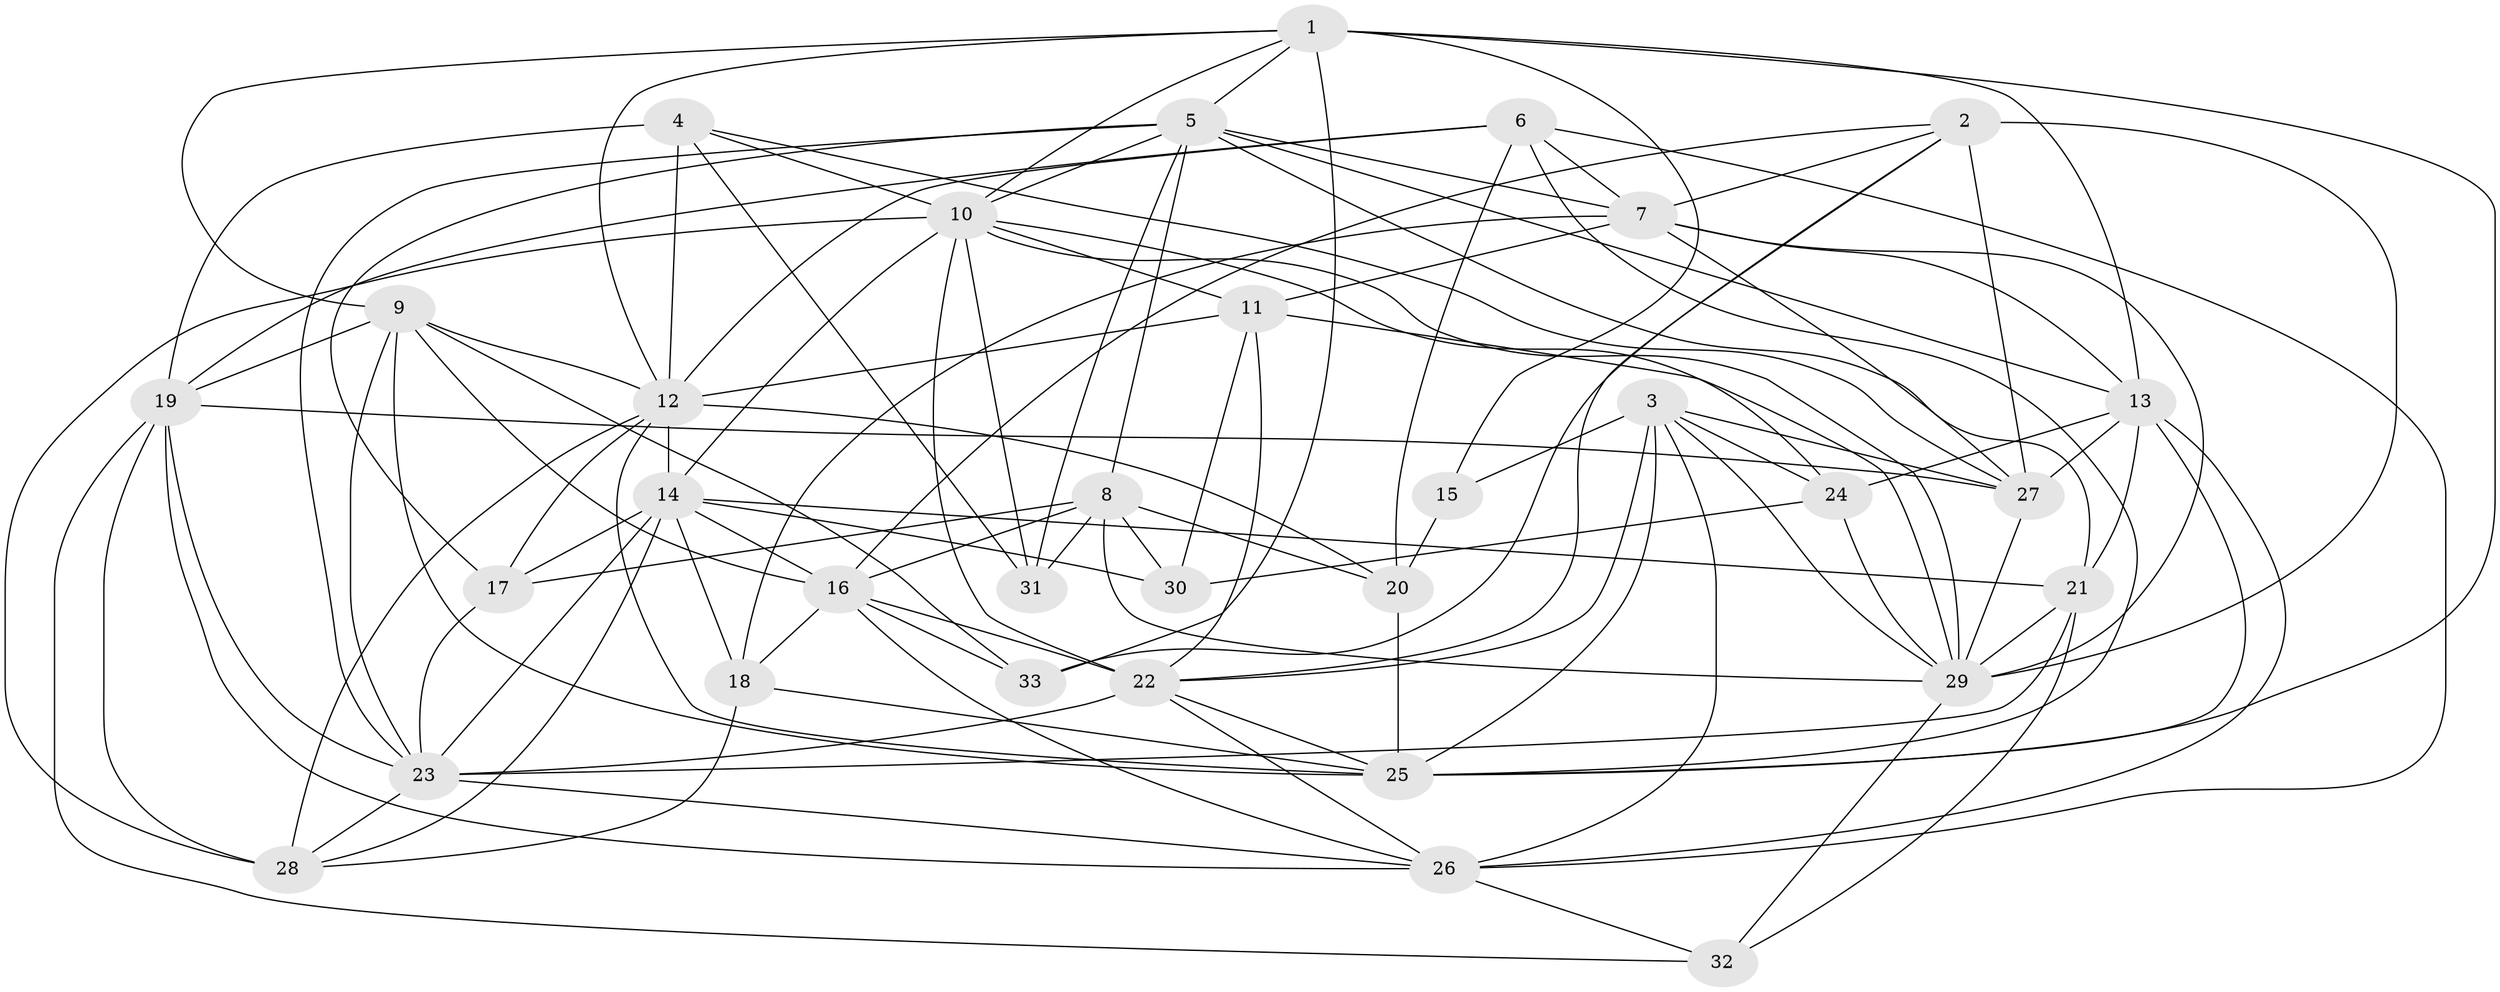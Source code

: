 // original degree distribution, {4: 1.0}
// Generated by graph-tools (version 1.1) at 2025/53/03/04/25 22:53:42]
// undirected, 33 vertices, 112 edges
graph export_dot {
  node [color=gray90,style=filled];
  1;
  2;
  3;
  4;
  5;
  6;
  7;
  8;
  9;
  10;
  11;
  12;
  13;
  14;
  15;
  16;
  17;
  18;
  19;
  20;
  21;
  22;
  23;
  24;
  25;
  26;
  27;
  28;
  29;
  30;
  31;
  32;
  33;
  1 -- 5 [weight=1.0];
  1 -- 9 [weight=1.0];
  1 -- 10 [weight=1.0];
  1 -- 12 [weight=1.0];
  1 -- 13 [weight=1.0];
  1 -- 15 [weight=1.0];
  1 -- 25 [weight=1.0];
  1 -- 33 [weight=1.0];
  2 -- 7 [weight=1.0];
  2 -- 16 [weight=1.0];
  2 -- 22 [weight=1.0];
  2 -- 27 [weight=1.0];
  2 -- 29 [weight=3.0];
  2 -- 33 [weight=1.0];
  3 -- 15 [weight=2.0];
  3 -- 22 [weight=1.0];
  3 -- 24 [weight=2.0];
  3 -- 25 [weight=2.0];
  3 -- 26 [weight=1.0];
  3 -- 27 [weight=1.0];
  3 -- 29 [weight=1.0];
  4 -- 10 [weight=1.0];
  4 -- 12 [weight=1.0];
  4 -- 19 [weight=2.0];
  4 -- 27 [weight=1.0];
  4 -- 31 [weight=1.0];
  5 -- 7 [weight=1.0];
  5 -- 8 [weight=1.0];
  5 -- 10 [weight=1.0];
  5 -- 13 [weight=2.0];
  5 -- 17 [weight=1.0];
  5 -- 21 [weight=1.0];
  5 -- 23 [weight=1.0];
  5 -- 31 [weight=1.0];
  6 -- 7 [weight=1.0];
  6 -- 12 [weight=1.0];
  6 -- 19 [weight=1.0];
  6 -- 20 [weight=1.0];
  6 -- 25 [weight=1.0];
  6 -- 26 [weight=1.0];
  7 -- 11 [weight=1.0];
  7 -- 13 [weight=1.0];
  7 -- 18 [weight=1.0];
  7 -- 27 [weight=1.0];
  7 -- 29 [weight=1.0];
  8 -- 16 [weight=1.0];
  8 -- 17 [weight=4.0];
  8 -- 20 [weight=1.0];
  8 -- 29 [weight=1.0];
  8 -- 30 [weight=3.0];
  8 -- 31 [weight=1.0];
  9 -- 12 [weight=1.0];
  9 -- 16 [weight=1.0];
  9 -- 19 [weight=1.0];
  9 -- 23 [weight=1.0];
  9 -- 25 [weight=2.0];
  9 -- 33 [weight=1.0];
  10 -- 11 [weight=1.0];
  10 -- 14 [weight=1.0];
  10 -- 22 [weight=1.0];
  10 -- 24 [weight=1.0];
  10 -- 28 [weight=1.0];
  10 -- 29 [weight=1.0];
  10 -- 31 [weight=1.0];
  11 -- 12 [weight=1.0];
  11 -- 22 [weight=1.0];
  11 -- 29 [weight=1.0];
  11 -- 30 [weight=1.0];
  12 -- 14 [weight=1.0];
  12 -- 17 [weight=1.0];
  12 -- 20 [weight=1.0];
  12 -- 25 [weight=1.0];
  12 -- 28 [weight=1.0];
  13 -- 21 [weight=1.0];
  13 -- 24 [weight=1.0];
  13 -- 25 [weight=1.0];
  13 -- 26 [weight=1.0];
  13 -- 27 [weight=2.0];
  14 -- 16 [weight=1.0];
  14 -- 17 [weight=1.0];
  14 -- 18 [weight=4.0];
  14 -- 21 [weight=1.0];
  14 -- 23 [weight=1.0];
  14 -- 28 [weight=1.0];
  14 -- 30 [weight=1.0];
  15 -- 20 [weight=1.0];
  16 -- 18 [weight=1.0];
  16 -- 22 [weight=1.0];
  16 -- 26 [weight=1.0];
  16 -- 33 [weight=1.0];
  17 -- 23 [weight=1.0];
  18 -- 25 [weight=1.0];
  18 -- 28 [weight=1.0];
  19 -- 23 [weight=2.0];
  19 -- 26 [weight=1.0];
  19 -- 27 [weight=1.0];
  19 -- 28 [weight=1.0];
  19 -- 32 [weight=1.0];
  20 -- 25 [weight=2.0];
  21 -- 23 [weight=1.0];
  21 -- 29 [weight=1.0];
  21 -- 32 [weight=1.0];
  22 -- 23 [weight=3.0];
  22 -- 25 [weight=1.0];
  22 -- 26 [weight=1.0];
  23 -- 26 [weight=1.0];
  23 -- 28 [weight=1.0];
  24 -- 29 [weight=1.0];
  24 -- 30 [weight=1.0];
  26 -- 32 [weight=1.0];
  27 -- 29 [weight=1.0];
  29 -- 32 [weight=1.0];
}
